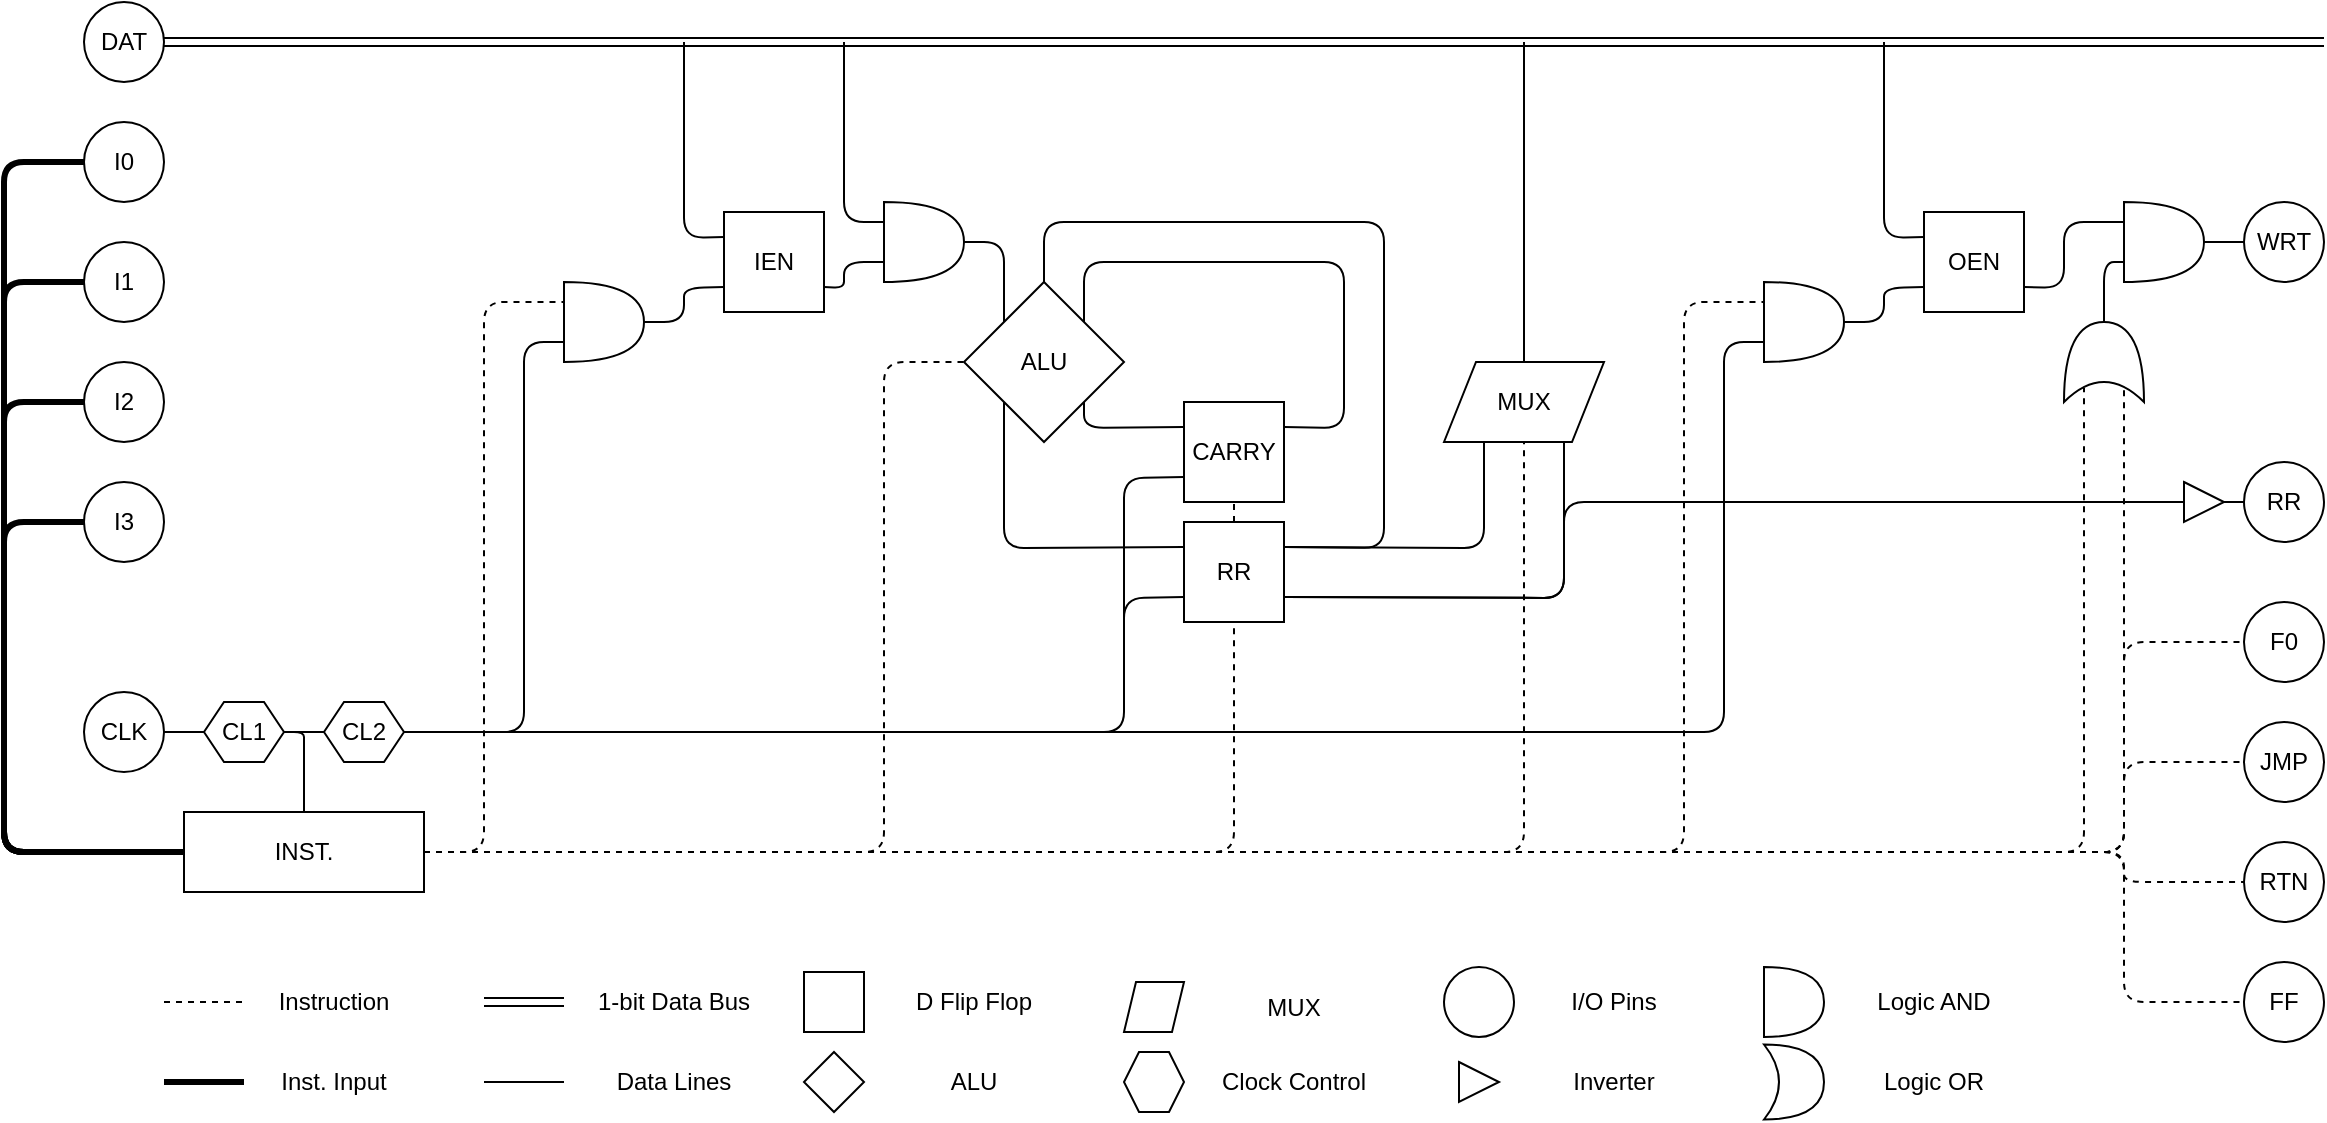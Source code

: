 <mxfile version="19.0.3" type="device"><diagram id="p48JoeSfRu5y0bcaniCi" name="Page-1"><mxGraphModel dx="1422" dy="865" grid="1" gridSize="10" guides="1" tooltips="1" connect="1" arrows="1" fold="1" page="1" pageScale="1" pageWidth="1654" pageHeight="1169" math="0" shadow="0"><root><mxCell id="0"/><mxCell id="1" parent="0"/><mxCell id="D5SkeIuFODNLBdGFbHZV-1" value="ALU" style="rhombus;whiteSpace=wrap;html=1;labelBackgroundColor=none;" parent="1" vertex="1"><mxGeometry x="600" y="360" width="80" height="80" as="geometry"/></mxCell><mxCell id="D5SkeIuFODNLBdGFbHZV-2" value="" style="shape=or;whiteSpace=wrap;html=1;labelBackgroundColor=none;" parent="1" vertex="1"><mxGeometry x="560" y="320" width="40" height="40" as="geometry"/></mxCell><mxCell id="D5SkeIuFODNLBdGFbHZV-4" value="CARRY" style="rounded=0;whiteSpace=wrap;html=1;labelBackgroundColor=none;" parent="1" vertex="1"><mxGeometry x="710" y="420" width="50" height="50" as="geometry"/></mxCell><mxCell id="D5SkeIuFODNLBdGFbHZV-6" value="RR" style="rounded=0;whiteSpace=wrap;html=1;labelBackgroundColor=none;" parent="1" vertex="1"><mxGeometry x="710" y="480" width="50" height="50" as="geometry"/></mxCell><mxCell id="D5SkeIuFODNLBdGFbHZV-9" value="" style="endArrow=none;html=1;exitX=1;exitY=0.25;exitDx=0;exitDy=0;entryX=0.5;entryY=0;entryDx=0;entryDy=0;" parent="1" source="D5SkeIuFODNLBdGFbHZV-6" target="D5SkeIuFODNLBdGFbHZV-1" edge="1"><mxGeometry width="50" height="50" relative="1" as="geometry"><mxPoint x="630" y="460" as="sourcePoint"/><mxPoint x="680" y="410" as="targetPoint"/><Array as="points"><mxPoint x="810" y="493"/><mxPoint x="810" y="330"/><mxPoint x="640" y="330"/></Array></mxGeometry></mxCell><mxCell id="D5SkeIuFODNLBdGFbHZV-13" value="" style="endArrow=none;html=1;strokeWidth=1;exitX=1;exitY=0.25;exitDx=0;exitDy=0;entryX=0.25;entryY=1;entryDx=0;entryDy=0;" parent="1" source="D5SkeIuFODNLBdGFbHZV-6" edge="1"><mxGeometry width="50" height="50" relative="1" as="geometry"><mxPoint x="640" y="440" as="sourcePoint"/><mxPoint x="860" y="440" as="targetPoint"/><Array as="points"><mxPoint x="860" y="493"/></Array></mxGeometry></mxCell><mxCell id="D5SkeIuFODNLBdGFbHZV-15" value="" style="endArrow=none;html=1;strokeWidth=1;entryX=0.5;entryY=0;entryDx=0;entryDy=0;" parent="1" edge="1"><mxGeometry width="50" height="50" relative="1" as="geometry"><mxPoint x="880" y="240" as="sourcePoint"/><mxPoint x="880" y="400" as="targetPoint"/></mxGeometry></mxCell><mxCell id="D5SkeIuFODNLBdGFbHZV-16" value="" style="triangle;whiteSpace=wrap;html=1;labelBackgroundColor=none;" parent="1" vertex="1"><mxGeometry x="1210" y="460" width="20" height="20" as="geometry"/></mxCell><mxCell id="D5SkeIuFODNLBdGFbHZV-17" value="OEN" style="rounded=0;whiteSpace=wrap;html=1;labelBackgroundColor=none;" parent="1" vertex="1"><mxGeometry x="1080" y="325" width="50" height="50" as="geometry"/></mxCell><mxCell id="D5SkeIuFODNLBdGFbHZV-18" value="IEN" style="rounded=0;whiteSpace=wrap;html=1;labelBackgroundColor=none;" parent="1" vertex="1"><mxGeometry x="480" y="325" width="50" height="50" as="geometry"/></mxCell><mxCell id="D5SkeIuFODNLBdGFbHZV-20" value="" style="endArrow=none;html=1;strokeWidth=1;exitX=1;exitY=0.75;exitDx=0;exitDy=0;entryX=0;entryY=0.5;entryDx=0;entryDy=0;" parent="1" source="D5SkeIuFODNLBdGFbHZV-6" target="D5SkeIuFODNLBdGFbHZV-16" edge="1"><mxGeometry width="50" height="50" relative="1" as="geometry"><mxPoint x="1050" y="440" as="sourcePoint"/><mxPoint x="1100" y="390" as="targetPoint"/><Array as="points"><mxPoint x="900" y="518"/><mxPoint x="900" y="470"/></Array></mxGeometry></mxCell><mxCell id="D5SkeIuFODNLBdGFbHZV-23" value="" style="shape=or;whiteSpace=wrap;html=1;labelBackgroundColor=none;" parent="1" vertex="1"><mxGeometry x="1180" y="320" width="40" height="40" as="geometry"/></mxCell><mxCell id="D5SkeIuFODNLBdGFbHZV-25" value="WRT" style="ellipse;whiteSpace=wrap;html=1;aspect=fixed;" parent="1" vertex="1"><mxGeometry x="1240" y="320" width="40" height="40" as="geometry"/></mxCell><mxCell id="D5SkeIuFODNLBdGFbHZV-26" value="" style="endArrow=none;html=1;entryX=1;entryY=0.5;entryDx=0;entryDy=0;entryPerimeter=0;exitX=0;exitY=0.5;exitDx=0;exitDy=0;" parent="1" source="D5SkeIuFODNLBdGFbHZV-25" target="D5SkeIuFODNLBdGFbHZV-23" edge="1"><mxGeometry width="50" height="50" relative="1" as="geometry"><mxPoint x="1040" y="440" as="sourcePoint"/><mxPoint x="1090" y="390" as="targetPoint"/></mxGeometry></mxCell><mxCell id="D5SkeIuFODNLBdGFbHZV-27" value="" style="shape=xor;whiteSpace=wrap;html=1;rotation=-90;" parent="1" vertex="1"><mxGeometry x="1150" y="380" width="40" height="40" as="geometry"/></mxCell><mxCell id="D5SkeIuFODNLBdGFbHZV-29" value="INST." style="rounded=0;whiteSpace=wrap;html=1;" parent="1" vertex="1"><mxGeometry x="210" y="625" width="120" height="40" as="geometry"/></mxCell><mxCell id="D5SkeIuFODNLBdGFbHZV-30" value="RR" style="ellipse;whiteSpace=wrap;html=1;aspect=fixed;" parent="1" vertex="1"><mxGeometry x="1240" y="450" width="40" height="40" as="geometry"/></mxCell><mxCell id="D5SkeIuFODNLBdGFbHZV-31" value="" style="endArrow=none;html=1;entryX=1;entryY=0.5;entryDx=0;entryDy=0;exitX=0;exitY=0.5;exitDx=0;exitDy=0;" parent="1" source="D5SkeIuFODNLBdGFbHZV-30" target="D5SkeIuFODNLBdGFbHZV-16" edge="1"><mxGeometry width="50" height="50" relative="1" as="geometry"><mxPoint x="770" y="460" as="sourcePoint"/><mxPoint x="820" y="410" as="targetPoint"/></mxGeometry></mxCell><mxCell id="D5SkeIuFODNLBdGFbHZV-44" value="CL1" style="shape=hexagon;perimeter=hexagonPerimeter2;whiteSpace=wrap;html=1;" parent="1" vertex="1"><mxGeometry x="220" y="570" width="40" height="30" as="geometry"/></mxCell><mxCell id="D5SkeIuFODNLBdGFbHZV-45" value="CL2" style="shape=hexagon;perimeter=hexagonPerimeter2;whiteSpace=wrap;html=1;" parent="1" vertex="1"><mxGeometry x="280" y="570" width="40" height="30" as="geometry"/></mxCell><mxCell id="D5SkeIuFODNLBdGFbHZV-46" value="" style="endArrow=none;html=1;strokeWidth=1;exitX=1;exitY=0.5;exitDx=0;exitDy=0;" parent="1" source="D5SkeIuFODNLBdGFbHZV-44" edge="1"><mxGeometry width="50" height="50" relative="1" as="geometry"><mxPoint x="630" y="580" as="sourcePoint"/><mxPoint x="280" y="585" as="targetPoint"/></mxGeometry></mxCell><mxCell id="D5SkeIuFODNLBdGFbHZV-47" value="" style="endArrow=none;html=1;strokeWidth=1;exitX=0.5;exitY=0;exitDx=0;exitDy=0;entryX=1;entryY=0.5;entryDx=0;entryDy=0;" parent="1" source="D5SkeIuFODNLBdGFbHZV-29" target="D5SkeIuFODNLBdGFbHZV-44" edge="1"><mxGeometry width="50" height="50" relative="1" as="geometry"><mxPoint x="390" y="635" as="sourcePoint"/><mxPoint x="440" y="585" as="targetPoint"/><Array as="points"><mxPoint x="270" y="595"/><mxPoint x="270" y="585"/></Array></mxGeometry></mxCell><mxCell id="D5SkeIuFODNLBdGFbHZV-50" value="" style="endArrow=none;html=1;exitX=0;exitY=0.25;exitDx=0;exitDy=0;entryX=0;entryY=1;entryDx=0;entryDy=0;" parent="1" source="D5SkeIuFODNLBdGFbHZV-6" target="D5SkeIuFODNLBdGFbHZV-1" edge="1"><mxGeometry width="50" height="50" relative="1" as="geometry"><mxPoint x="690" y="490" as="sourcePoint"/><mxPoint x="740" y="440" as="targetPoint"/><Array as="points"><mxPoint x="620" y="493"/></Array></mxGeometry></mxCell><mxCell id="D5SkeIuFODNLBdGFbHZV-51" value="" style="endArrow=none;html=1;entryX=0;entryY=0.25;entryDx=0;entryDy=0;exitX=1;exitY=1;exitDx=0;exitDy=0;" parent="1" source="D5SkeIuFODNLBdGFbHZV-1" target="D5SkeIuFODNLBdGFbHZV-4" edge="1"><mxGeometry width="50" height="50" relative="1" as="geometry"><mxPoint x="690" y="490" as="sourcePoint"/><mxPoint x="740" y="440" as="targetPoint"/><Array as="points"><mxPoint x="660" y="433"/></Array></mxGeometry></mxCell><mxCell id="D5SkeIuFODNLBdGFbHZV-52" value="" style="endArrow=none;html=1;entryX=1;entryY=0.25;entryDx=0;entryDy=0;exitX=1;exitY=0;exitDx=0;exitDy=0;" parent="1" source="D5SkeIuFODNLBdGFbHZV-1" target="D5SkeIuFODNLBdGFbHZV-4" edge="1"><mxGeometry width="50" height="50" relative="1" as="geometry"><mxPoint x="690" y="490" as="sourcePoint"/><mxPoint x="740" y="440" as="targetPoint"/><Array as="points"><mxPoint x="660" y="350"/><mxPoint x="790" y="350"/><mxPoint x="790" y="433"/></Array></mxGeometry></mxCell><mxCell id="D5SkeIuFODNLBdGFbHZV-53" value="" style="endArrow=none;html=1;entryX=0.75;entryY=1;entryDx=0;entryDy=0;exitX=1;exitY=0.75;exitDx=0;exitDy=0;" parent="1" source="D5SkeIuFODNLBdGFbHZV-6" edge="1"><mxGeometry width="50" height="50" relative="1" as="geometry"><mxPoint x="820" y="440" as="sourcePoint"/><mxPoint x="900" y="440" as="targetPoint"/><Array as="points"><mxPoint x="900" y="518"/></Array></mxGeometry></mxCell><mxCell id="D5SkeIuFODNLBdGFbHZV-54" value="" style="endArrow=none;html=1;entryX=1;entryY=0.5;entryDx=0;entryDy=0;entryPerimeter=0;exitX=0;exitY=0;exitDx=0;exitDy=0;" parent="1" source="D5SkeIuFODNLBdGFbHZV-1" target="D5SkeIuFODNLBdGFbHZV-2" edge="1"><mxGeometry width="50" height="50" relative="1" as="geometry"><mxPoint x="740" y="460" as="sourcePoint"/><mxPoint x="790" y="410" as="targetPoint"/><Array as="points"><mxPoint x="620" y="340"/></Array></mxGeometry></mxCell><mxCell id="D5SkeIuFODNLBdGFbHZV-55" value="" style="endArrow=none;html=1;entryX=0;entryY=0.75;entryDx=0;entryDy=0;" parent="1" target="D5SkeIuFODNLBdGFbHZV-4" edge="1"><mxGeometry width="50" height="50" relative="1" as="geometry"><mxPoint x="680" y="530" as="sourcePoint"/><mxPoint x="620" y="440" as="targetPoint"/><Array as="points"><mxPoint x="680" y="458"/></Array></mxGeometry></mxCell><mxCell id="D5SkeIuFODNLBdGFbHZV-56" value="" style="endArrow=none;html=1;entryX=0;entryY=0.75;entryDx=0;entryDy=0;exitX=1;exitY=0.5;exitDx=0;exitDy=0;" parent="1" source="D5SkeIuFODNLBdGFbHZV-45" target="D5SkeIuFODNLBdGFbHZV-6" edge="1"><mxGeometry width="50" height="50" relative="1" as="geometry"><mxPoint x="680" y="560" as="sourcePoint"/><mxPoint x="620" y="440" as="targetPoint"/><Array as="points"><mxPoint x="680" y="585"/><mxPoint x="680" y="518"/></Array></mxGeometry></mxCell><mxCell id="D5SkeIuFODNLBdGFbHZV-58" value="" style="endArrow=none;html=1;exitX=1;exitY=0.5;exitDx=0;exitDy=0;entryX=0;entryY=0.75;entryDx=0;entryDy=0;entryPerimeter=0;" parent="1" source="D5SkeIuFODNLBdGFbHZV-45" target="D5SkeIuFODNLBdGFbHZV-65" edge="1"><mxGeometry width="50" height="50" relative="1" as="geometry"><mxPoint x="800" y="560" as="sourcePoint"/><mxPoint x="940" y="350" as="targetPoint"/><Array as="points"><mxPoint x="980" y="585"/><mxPoint x="980" y="390"/></Array></mxGeometry></mxCell><mxCell id="D5SkeIuFODNLBdGFbHZV-59" value="" style="endArrow=none;html=1;entryX=1;entryY=0.75;entryDx=0;entryDy=0;exitX=0;exitY=0.75;exitDx=0;exitDy=0;exitPerimeter=0;" parent="1" source="D5SkeIuFODNLBdGFbHZV-2" target="D5SkeIuFODNLBdGFbHZV-18" edge="1"><mxGeometry width="50" height="50" relative="1" as="geometry"><mxPoint x="620" y="380" as="sourcePoint"/><mxPoint x="670" y="330" as="targetPoint"/><Array as="points"><mxPoint x="540" y="350"/><mxPoint x="540" y="363"/></Array></mxGeometry></mxCell><mxCell id="D5SkeIuFODNLBdGFbHZV-60" value="" style="endArrow=none;html=1;entryX=0;entryY=0.25;entryDx=0;entryDy=0;entryPerimeter=0;" parent="1" target="D5SkeIuFODNLBdGFbHZV-2" edge="1"><mxGeometry width="50" height="50" relative="1" as="geometry"><mxPoint x="540" y="240" as="sourcePoint"/><mxPoint x="670" y="330" as="targetPoint"/><Array as="points"><mxPoint x="540" y="330"/></Array></mxGeometry></mxCell><mxCell id="D5SkeIuFODNLBdGFbHZV-61" value="" style="endArrow=none;html=1;entryX=0;entryY=0.25;entryDx=0;entryDy=0;" parent="1" target="D5SkeIuFODNLBdGFbHZV-18" edge="1"><mxGeometry width="50" height="50" relative="1" as="geometry"><mxPoint x="460" y="240" as="sourcePoint"/><mxPoint x="670" y="330" as="targetPoint"/><Array as="points"><mxPoint x="460" y="338"/></Array></mxGeometry></mxCell><mxCell id="D5SkeIuFODNLBdGFbHZV-62" value="" style="shape=or;whiteSpace=wrap;html=1;labelBackgroundColor=none;" parent="1" vertex="1"><mxGeometry x="400" y="360" width="40" height="40" as="geometry"/></mxCell><mxCell id="D5SkeIuFODNLBdGFbHZV-63" value="" style="endArrow=none;html=1;exitX=1;exitY=0.5;exitDx=0;exitDy=0;exitPerimeter=0;entryX=0;entryY=0.75;entryDx=0;entryDy=0;" parent="1" source="D5SkeIuFODNLBdGFbHZV-62" target="D5SkeIuFODNLBdGFbHZV-18" edge="1"><mxGeometry width="50" height="50" relative="1" as="geometry"><mxPoint x="760" y="380" as="sourcePoint"/><mxPoint x="810" y="330" as="targetPoint"/><Array as="points"><mxPoint x="460" y="380"/><mxPoint x="460" y="363"/></Array></mxGeometry></mxCell><mxCell id="D5SkeIuFODNLBdGFbHZV-64" value="" style="endArrow=none;html=1;entryX=0;entryY=0.75;entryDx=0;entryDy=0;entryPerimeter=0;exitX=1;exitY=0.5;exitDx=0;exitDy=0;" parent="1" source="D5SkeIuFODNLBdGFbHZV-45" target="D5SkeIuFODNLBdGFbHZV-62" edge="1"><mxGeometry width="50" height="50" relative="1" as="geometry"><mxPoint x="320" y="590" as="sourcePoint"/><mxPoint x="530" y="460" as="targetPoint"/><Array as="points"><mxPoint x="380" y="585"/><mxPoint x="380" y="390"/></Array></mxGeometry></mxCell><mxCell id="D5SkeIuFODNLBdGFbHZV-65" value="" style="shape=or;whiteSpace=wrap;html=1;labelBackgroundColor=none;" parent="1" vertex="1"><mxGeometry x="1000" y="360" width="40" height="40" as="geometry"/></mxCell><mxCell id="D5SkeIuFODNLBdGFbHZV-68" value="" style="endArrow=none;html=1;entryX=0;entryY=0.75;entryDx=0;entryDy=0;exitX=1;exitY=0.5;exitDx=0;exitDy=0;exitPerimeter=0;" parent="1" source="D5SkeIuFODNLBdGFbHZV-65" target="D5SkeIuFODNLBdGFbHZV-17" edge="1"><mxGeometry width="50" height="50" relative="1" as="geometry"><mxPoint x="1105" y="490" as="sourcePoint"/><mxPoint x="1155" y="440" as="targetPoint"/><Array as="points"><mxPoint x="1060" y="380"/><mxPoint x="1060" y="363"/></Array></mxGeometry></mxCell><mxCell id="D5SkeIuFODNLBdGFbHZV-70" value="" style="endArrow=none;dashed=1;html=1;entryX=0;entryY=0.25;entryDx=0;entryDy=0;entryPerimeter=0;exitX=1;exitY=0.5;exitDx=0;exitDy=0;" parent="1" source="D5SkeIuFODNLBdGFbHZV-29" target="D5SkeIuFODNLBdGFbHZV-62" edge="1"><mxGeometry width="50" height="50" relative="1" as="geometry"><mxPoint x="360" y="650" as="sourcePoint"/><mxPoint x="490" y="480" as="targetPoint"/><Array as="points"><mxPoint x="360" y="645"/><mxPoint x="360" y="370"/></Array></mxGeometry></mxCell><mxCell id="D5SkeIuFODNLBdGFbHZV-71" value="" style="endArrow=none;dashed=1;html=1;entryX=0.5;entryY=1;entryDx=0;entryDy=0;exitX=1;exitY=0.5;exitDx=0;exitDy=0;" parent="1" source="D5SkeIuFODNLBdGFbHZV-29" edge="1"><mxGeometry width="50" height="50" relative="1" as="geometry"><mxPoint x="640" y="500" as="sourcePoint"/><mxPoint x="880" y="440" as="targetPoint"/><Array as="points"><mxPoint x="880" y="645"/></Array></mxGeometry></mxCell><mxCell id="D5SkeIuFODNLBdGFbHZV-72" value="" style="endArrow=none;dashed=1;html=1;entryX=0.5;entryY=1;entryDx=0;entryDy=0;exitX=0.5;exitY=0;exitDx=0;exitDy=0;" parent="1" source="D5SkeIuFODNLBdGFbHZV-6" target="D5SkeIuFODNLBdGFbHZV-4" edge="1"><mxGeometry width="50" height="50" relative="1" as="geometry"><mxPoint x="640" y="500" as="sourcePoint"/><mxPoint x="690" y="450" as="targetPoint"/></mxGeometry></mxCell><mxCell id="D5SkeIuFODNLBdGFbHZV-73" value="" style="endArrow=none;dashed=1;html=1;entryX=0.5;entryY=1;entryDx=0;entryDy=0;exitX=1;exitY=0.5;exitDx=0;exitDy=0;" parent="1" source="D5SkeIuFODNLBdGFbHZV-29" target="D5SkeIuFODNLBdGFbHZV-6" edge="1"><mxGeometry width="50" height="50" relative="1" as="geometry"><mxPoint x="640" y="500" as="sourcePoint"/><mxPoint x="690" y="450" as="targetPoint"/><Array as="points"><mxPoint x="735" y="645"/></Array></mxGeometry></mxCell><mxCell id="D5SkeIuFODNLBdGFbHZV-75" value="" style="endArrow=none;dashed=1;html=1;entryX=0;entryY=0.5;entryDx=0;entryDy=0;exitX=1;exitY=0.5;exitDx=0;exitDy=0;" parent="1" source="D5SkeIuFODNLBdGFbHZV-29" target="D5SkeIuFODNLBdGFbHZV-1" edge="1"><mxGeometry width="50" height="50" relative="1" as="geometry"><mxPoint x="640" y="500" as="sourcePoint"/><mxPoint x="690" y="450" as="targetPoint"/><Array as="points"><mxPoint x="560" y="645"/><mxPoint x="560" y="400"/></Array></mxGeometry></mxCell><mxCell id="D5SkeIuFODNLBdGFbHZV-76" value="" style="endArrow=none;dashed=1;html=1;entryX=0;entryY=0.25;entryDx=0;entryDy=0;entryPerimeter=0;exitX=1;exitY=0.5;exitDx=0;exitDy=0;" parent="1" source="D5SkeIuFODNLBdGFbHZV-29" target="D5SkeIuFODNLBdGFbHZV-65" edge="1"><mxGeometry width="50" height="50" relative="1" as="geometry"><mxPoint x="620" y="670" as="sourcePoint"/><mxPoint x="1000" y="450" as="targetPoint"/><Array as="points"><mxPoint x="960" y="645"/><mxPoint x="960" y="370"/></Array></mxGeometry></mxCell><mxCell id="D5SkeIuFODNLBdGFbHZV-77" value="" style="endArrow=none;html=1;entryX=0;entryY=0.25;entryDx=0;entryDy=0;" parent="1" target="D5SkeIuFODNLBdGFbHZV-17" edge="1"><mxGeometry width="50" height="50" relative="1" as="geometry"><mxPoint x="1060" y="240" as="sourcePoint"/><mxPoint x="870" y="360" as="targetPoint"/><Array as="points"><mxPoint x="1060" y="338"/></Array></mxGeometry></mxCell><mxCell id="D5SkeIuFODNLBdGFbHZV-84" value="" style="endArrow=none;html=1;entryX=0;entryY=0.25;entryDx=0;entryDy=0;entryPerimeter=0;exitX=1;exitY=0.75;exitDx=0;exitDy=0;" parent="1" source="D5SkeIuFODNLBdGFbHZV-17" target="D5SkeIuFODNLBdGFbHZV-23" edge="1"><mxGeometry width="50" height="50" relative="1" as="geometry"><mxPoint x="890" y="480" as="sourcePoint"/><mxPoint x="940" y="430" as="targetPoint"/><Array as="points"><mxPoint x="1150" y="363"/><mxPoint x="1150" y="330"/></Array></mxGeometry></mxCell><mxCell id="D5SkeIuFODNLBdGFbHZV-85" value="" style="endArrow=none;html=1;entryX=0;entryY=0.75;entryDx=0;entryDy=0;entryPerimeter=0;" parent="1" target="D5SkeIuFODNLBdGFbHZV-23" edge="1"><mxGeometry width="50" height="50" relative="1" as="geometry"><mxPoint x="1170" y="380" as="sourcePoint"/><mxPoint x="940" y="430" as="targetPoint"/><Array as="points"><mxPoint x="1170" y="350"/></Array></mxGeometry></mxCell><mxCell id="D5SkeIuFODNLBdGFbHZV-86" value="" style="endArrow=none;dashed=1;html=1;entryX=0.175;entryY=0.25;entryDx=0;entryDy=0;entryPerimeter=0;exitX=1;exitY=0.5;exitDx=0;exitDy=0;" parent="1" source="D5SkeIuFODNLBdGFbHZV-29" target="D5SkeIuFODNLBdGFbHZV-27" edge="1"><mxGeometry width="50" height="50" relative="1" as="geometry"><mxPoint x="930" y="560" as="sourcePoint"/><mxPoint x="980" y="510" as="targetPoint"/><Array as="points"><mxPoint x="1160" y="645"/></Array></mxGeometry></mxCell><mxCell id="D5SkeIuFODNLBdGFbHZV-87" value="" style="endArrow=none;dashed=1;html=1;entryX=0.175;entryY=0.75;entryDx=0;entryDy=0;entryPerimeter=0;exitX=1;exitY=0.5;exitDx=0;exitDy=0;" parent="1" source="D5SkeIuFODNLBdGFbHZV-29" target="D5SkeIuFODNLBdGFbHZV-27" edge="1"><mxGeometry width="50" height="50" relative="1" as="geometry"><mxPoint x="380" y="710" as="sourcePoint"/><mxPoint x="1190" y="570" as="targetPoint"/><Array as="points"><mxPoint x="1180" y="645"/></Array></mxGeometry></mxCell><mxCell id="D5SkeIuFODNLBdGFbHZV-88" value="DAT" style="ellipse;whiteSpace=wrap;html=1;aspect=fixed;" parent="1" vertex="1"><mxGeometry x="160" y="220" width="40" height="40" as="geometry"/></mxCell><mxCell id="D5SkeIuFODNLBdGFbHZV-89" value="CLK" style="ellipse;whiteSpace=wrap;html=1;aspect=fixed;" parent="1" vertex="1"><mxGeometry x="160" y="565" width="40" height="40" as="geometry"/></mxCell><mxCell id="D5SkeIuFODNLBdGFbHZV-90" value="I1" style="ellipse;whiteSpace=wrap;html=1;aspect=fixed;" parent="1" vertex="1"><mxGeometry x="160" y="340" width="40" height="40" as="geometry"/></mxCell><mxCell id="D5SkeIuFODNLBdGFbHZV-91" value="I2" style="ellipse;whiteSpace=wrap;html=1;aspect=fixed;" parent="1" vertex="1"><mxGeometry x="160" y="400" width="40" height="40" as="geometry"/></mxCell><mxCell id="D5SkeIuFODNLBdGFbHZV-92" value="I3" style="ellipse;whiteSpace=wrap;html=1;aspect=fixed;" parent="1" vertex="1"><mxGeometry x="160" y="460" width="40" height="40" as="geometry"/></mxCell><mxCell id="D5SkeIuFODNLBdGFbHZV-93" value="I0" style="ellipse;whiteSpace=wrap;html=1;aspect=fixed;" parent="1" vertex="1"><mxGeometry x="160" y="280" width="40" height="40" as="geometry"/></mxCell><mxCell id="D5SkeIuFODNLBdGFbHZV-94" value="" style="endArrow=none;html=1;exitX=1;exitY=0.5;exitDx=0;exitDy=0;entryX=0;entryY=0.5;entryDx=0;entryDy=0;" parent="1" source="D5SkeIuFODNLBdGFbHZV-89" target="D5SkeIuFODNLBdGFbHZV-44" edge="1"><mxGeometry width="50" height="50" relative="1" as="geometry"><mxPoint x="240" y="480" as="sourcePoint"/><mxPoint x="290" y="430" as="targetPoint"/></mxGeometry></mxCell><mxCell id="D5SkeIuFODNLBdGFbHZV-95" value="" style="endArrow=none;html=1;strokeWidth=3;entryX=0;entryY=0.5;entryDx=0;entryDy=0;exitX=0;exitY=0.5;exitDx=0;exitDy=0;" parent="1" source="D5SkeIuFODNLBdGFbHZV-92" target="D5SkeIuFODNLBdGFbHZV-29" edge="1"><mxGeometry width="50" height="50" relative="1" as="geometry"><mxPoint x="240" y="480" as="sourcePoint"/><mxPoint x="290" y="430" as="targetPoint"/><Array as="points"><mxPoint x="120" y="480"/><mxPoint x="120" y="645"/></Array></mxGeometry></mxCell><mxCell id="D5SkeIuFODNLBdGFbHZV-96" value="" style="endArrow=none;html=1;strokeWidth=3;entryX=0;entryY=0.5;entryDx=0;entryDy=0;exitX=0;exitY=0.5;exitDx=0;exitDy=0;" parent="1" source="D5SkeIuFODNLBdGFbHZV-29" target="D5SkeIuFODNLBdGFbHZV-91" edge="1"><mxGeometry width="50" height="50" relative="1" as="geometry"><mxPoint x="240" y="480" as="sourcePoint"/><mxPoint x="290" y="430" as="targetPoint"/><Array as="points"><mxPoint x="120" y="645"/><mxPoint x="120" y="420"/></Array></mxGeometry></mxCell><mxCell id="D5SkeIuFODNLBdGFbHZV-97" value="" style="endArrow=none;html=1;strokeWidth=3;entryX=0;entryY=0.5;entryDx=0;entryDy=0;exitX=0;exitY=0.5;exitDx=0;exitDy=0;" parent="1" source="D5SkeIuFODNLBdGFbHZV-29" target="D5SkeIuFODNLBdGFbHZV-90" edge="1"><mxGeometry width="50" height="50" relative="1" as="geometry"><mxPoint x="240" y="480" as="sourcePoint"/><mxPoint x="290" y="430" as="targetPoint"/><Array as="points"><mxPoint x="120" y="645"/><mxPoint x="120" y="360"/></Array></mxGeometry></mxCell><mxCell id="D5SkeIuFODNLBdGFbHZV-98" value="" style="endArrow=none;html=1;strokeWidth=3;entryX=0;entryY=0.5;entryDx=0;entryDy=0;exitX=0;exitY=0.5;exitDx=0;exitDy=0;" parent="1" source="D5SkeIuFODNLBdGFbHZV-29" target="D5SkeIuFODNLBdGFbHZV-93" edge="1"><mxGeometry width="50" height="50" relative="1" as="geometry"><mxPoint x="240" y="480" as="sourcePoint"/><mxPoint x="290" y="430" as="targetPoint"/><Array as="points"><mxPoint x="120" y="645"/><mxPoint x="120" y="300"/></Array></mxGeometry></mxCell><mxCell id="D5SkeIuFODNLBdGFbHZV-99" value="F0" style="ellipse;whiteSpace=wrap;html=1;aspect=fixed;" parent="1" vertex="1"><mxGeometry x="1240" y="520" width="40" height="40" as="geometry"/></mxCell><mxCell id="D5SkeIuFODNLBdGFbHZV-100" value="JMP" style="ellipse;whiteSpace=wrap;html=1;aspect=fixed;" parent="1" vertex="1"><mxGeometry x="1240" y="580" width="40" height="40" as="geometry"/></mxCell><mxCell id="D5SkeIuFODNLBdGFbHZV-101" value="RTN" style="ellipse;whiteSpace=wrap;html=1;aspect=fixed;" parent="1" vertex="1"><mxGeometry x="1240" y="640" width="40" height="40" as="geometry"/></mxCell><mxCell id="D5SkeIuFODNLBdGFbHZV-102" value="FF" style="ellipse;whiteSpace=wrap;html=1;aspect=fixed;" parent="1" vertex="1"><mxGeometry x="1240" y="700" width="40" height="40" as="geometry"/></mxCell><mxCell id="D5SkeIuFODNLBdGFbHZV-103" value="" style="endArrow=none;dashed=1;html=1;strokeWidth=1;entryX=0;entryY=0.5;entryDx=0;entryDy=0;exitX=1;exitY=0.5;exitDx=0;exitDy=0;" parent="1" source="D5SkeIuFODNLBdGFbHZV-29" target="D5SkeIuFODNLBdGFbHZV-99" edge="1"><mxGeometry width="50" height="50" relative="1" as="geometry"><mxPoint x="940" y="540" as="sourcePoint"/><mxPoint x="990" y="490" as="targetPoint"/><Array as="points"><mxPoint x="1180" y="645"/><mxPoint x="1180" y="540"/></Array></mxGeometry></mxCell><mxCell id="D5SkeIuFODNLBdGFbHZV-104" value="" style="endArrow=none;dashed=1;html=1;strokeWidth=1;entryX=0;entryY=0.5;entryDx=0;entryDy=0;exitX=1;exitY=0.5;exitDx=0;exitDy=0;" parent="1" source="D5SkeIuFODNLBdGFbHZV-29" target="D5SkeIuFODNLBdGFbHZV-100" edge="1"><mxGeometry width="50" height="50" relative="1" as="geometry"><mxPoint x="940" y="540" as="sourcePoint"/><mxPoint x="990" y="490" as="targetPoint"/><Array as="points"><mxPoint x="1180" y="645"/><mxPoint x="1180" y="600"/></Array></mxGeometry></mxCell><mxCell id="D5SkeIuFODNLBdGFbHZV-105" value="" style="endArrow=none;dashed=1;html=1;strokeWidth=1;entryX=0;entryY=0.5;entryDx=0;entryDy=0;exitX=1;exitY=0.5;exitDx=0;exitDy=0;" parent="1" source="D5SkeIuFODNLBdGFbHZV-29" target="D5SkeIuFODNLBdGFbHZV-101" edge="1"><mxGeometry width="50" height="50" relative="1" as="geometry"><mxPoint x="940" y="540" as="sourcePoint"/><mxPoint x="990" y="490" as="targetPoint"/><Array as="points"><mxPoint x="1180" y="645"/><mxPoint x="1180" y="660"/></Array></mxGeometry></mxCell><mxCell id="D5SkeIuFODNLBdGFbHZV-106" value="" style="endArrow=none;dashed=1;html=1;strokeWidth=1;entryX=0;entryY=0.5;entryDx=0;entryDy=0;exitX=1;exitY=0.5;exitDx=0;exitDy=0;" parent="1" source="D5SkeIuFODNLBdGFbHZV-29" target="D5SkeIuFODNLBdGFbHZV-102" edge="1"><mxGeometry width="50" height="50" relative="1" as="geometry"><mxPoint x="940" y="540" as="sourcePoint"/><mxPoint x="990" y="490" as="targetPoint"/><Array as="points"><mxPoint x="1180" y="645"/><mxPoint x="1180" y="720"/></Array></mxGeometry></mxCell><mxCell id="D5SkeIuFODNLBdGFbHZV-107" value="" style="endArrow=none;dashed=1;html=1;strokeWidth=1;" parent="1" edge="1"><mxGeometry width="50" height="50" relative="1" as="geometry"><mxPoint x="200" y="720" as="sourcePoint"/><mxPoint x="240" y="720" as="targetPoint"/></mxGeometry></mxCell><mxCell id="D5SkeIuFODNLBdGFbHZV-108" value="" style="endArrow=none;html=1;strokeWidth=3;" parent="1" edge="1"><mxGeometry width="50" height="50" relative="1" as="geometry"><mxPoint x="200" y="760" as="sourcePoint"/><mxPoint x="240" y="760" as="targetPoint"/></mxGeometry></mxCell><mxCell id="D5SkeIuFODNLBdGFbHZV-109" value="Instruction" style="text;html=1;strokeColor=none;fillColor=none;align=center;verticalAlign=middle;whiteSpace=wrap;rounded=0;" parent="1" vertex="1"><mxGeometry x="250" y="710" width="70" height="20" as="geometry"/></mxCell><mxCell id="D5SkeIuFODNLBdGFbHZV-110" value="Inst. Input" style="text;html=1;strokeColor=none;fillColor=none;align=center;verticalAlign=middle;whiteSpace=wrap;rounded=0;" parent="1" vertex="1"><mxGeometry x="250" y="750" width="70" height="20" as="geometry"/></mxCell><mxCell id="D5SkeIuFODNLBdGFbHZV-111" value="" style="shape=link;html=1;strokeWidth=1;exitX=1;exitY=0.5;exitDx=0;exitDy=0;" parent="1" source="D5SkeIuFODNLBdGFbHZV-88" edge="1"><mxGeometry width="50" height="50" relative="1" as="geometry"><mxPoint x="410" y="370" as="sourcePoint"/><mxPoint x="1280" y="240" as="targetPoint"/></mxGeometry></mxCell><mxCell id="D5SkeIuFODNLBdGFbHZV-113" value="" style="shape=link;html=1;strokeWidth=1;" parent="1" edge="1"><mxGeometry width="50" height="50" relative="1" as="geometry"><mxPoint x="360" y="720" as="sourcePoint"/><mxPoint x="400" y="720" as="targetPoint"/></mxGeometry></mxCell><mxCell id="D5SkeIuFODNLBdGFbHZV-114" value="1-bit Data Bus" style="text;html=1;strokeColor=none;fillColor=none;align=center;verticalAlign=middle;whiteSpace=wrap;rounded=0;" parent="1" vertex="1"><mxGeometry x="410" y="710" width="90" height="20" as="geometry"/></mxCell><mxCell id="D5SkeIuFODNLBdGFbHZV-115" value="" style="endArrow=none;html=1;strokeWidth=1;" parent="1" edge="1"><mxGeometry width="50" height="50" relative="1" as="geometry"><mxPoint x="360" y="760" as="sourcePoint"/><mxPoint x="400" y="760" as="targetPoint"/></mxGeometry></mxCell><mxCell id="D5SkeIuFODNLBdGFbHZV-116" value="Data Lines" style="text;html=1;strokeColor=none;fillColor=none;align=center;verticalAlign=middle;whiteSpace=wrap;rounded=0;" parent="1" vertex="1"><mxGeometry x="410" y="750" width="90" height="20" as="geometry"/></mxCell><mxCell id="D5SkeIuFODNLBdGFbHZV-117" value="" style="whiteSpace=wrap;html=1;aspect=fixed;" parent="1" vertex="1"><mxGeometry x="520" y="705" width="30" height="30" as="geometry"/></mxCell><mxCell id="D5SkeIuFODNLBdGFbHZV-118" value="D Flip Flop" style="text;html=1;strokeColor=none;fillColor=none;align=center;verticalAlign=middle;whiteSpace=wrap;rounded=0;" parent="1" vertex="1"><mxGeometry x="560" y="710" width="90" height="20" as="geometry"/></mxCell><mxCell id="D5SkeIuFODNLBdGFbHZV-119" value="" style="rhombus;whiteSpace=wrap;html=1;" parent="1" vertex="1"><mxGeometry x="520" y="745" width="30" height="30" as="geometry"/></mxCell><mxCell id="D5SkeIuFODNLBdGFbHZV-120" value="ALU" style="text;html=1;strokeColor=none;fillColor=none;align=center;verticalAlign=middle;whiteSpace=wrap;rounded=0;" parent="1" vertex="1"><mxGeometry x="560" y="750" width="90" height="20" as="geometry"/></mxCell><mxCell id="D5SkeIuFODNLBdGFbHZV-122" value="MUX" style="shape=parallelogram;perimeter=parallelogramPerimeter;whiteSpace=wrap;html=1;" parent="1" vertex="1"><mxGeometry x="840" y="400" width="80" height="40" as="geometry"/></mxCell><mxCell id="D5SkeIuFODNLBdGFbHZV-123" value="" style="shape=parallelogram;perimeter=parallelogramPerimeter;whiteSpace=wrap;html=1;" parent="1" vertex="1"><mxGeometry x="680" y="710" width="30" height="25" as="geometry"/></mxCell><mxCell id="D5SkeIuFODNLBdGFbHZV-124" value="MUX" style="text;html=1;strokeColor=none;fillColor=none;align=center;verticalAlign=middle;whiteSpace=wrap;rounded=0;" parent="1" vertex="1"><mxGeometry x="720" y="712.5" width="90" height="20" as="geometry"/></mxCell><mxCell id="D5SkeIuFODNLBdGFbHZV-125" value="" style="ellipse;whiteSpace=wrap;html=1;aspect=fixed;" parent="1" vertex="1"><mxGeometry x="840" y="702.5" width="35" height="35" as="geometry"/></mxCell><mxCell id="D5SkeIuFODNLBdGFbHZV-126" value="I/O Pins" style="text;html=1;strokeColor=none;fillColor=none;align=center;verticalAlign=middle;whiteSpace=wrap;rounded=0;" parent="1" vertex="1"><mxGeometry x="880" y="710" width="90" height="20" as="geometry"/></mxCell><mxCell id="D5SkeIuFODNLBdGFbHZV-127" value="" style="shape=hexagon;perimeter=hexagonPerimeter2;whiteSpace=wrap;html=1;" parent="1" vertex="1"><mxGeometry x="680" y="745" width="30" height="30" as="geometry"/></mxCell><mxCell id="D5SkeIuFODNLBdGFbHZV-128" value="Clock Control" style="text;html=1;strokeColor=none;fillColor=none;align=center;verticalAlign=middle;whiteSpace=wrap;rounded=0;" parent="1" vertex="1"><mxGeometry x="720" y="750" width="90" height="20" as="geometry"/></mxCell><mxCell id="D5SkeIuFODNLBdGFbHZV-129" value="" style="shape=or;whiteSpace=wrap;html=1;labelBackgroundColor=none;" parent="1" vertex="1"><mxGeometry x="1000" y="702.5" width="30" height="35" as="geometry"/></mxCell><mxCell id="D5SkeIuFODNLBdGFbHZV-130" value="" style="shape=xor;whiteSpace=wrap;html=1;rotation=0;" parent="1" vertex="1"><mxGeometry x="1000" y="741.25" width="30" height="37.5" as="geometry"/></mxCell><mxCell id="D5SkeIuFODNLBdGFbHZV-131" value="Logic AND" style="text;html=1;strokeColor=none;fillColor=none;align=center;verticalAlign=middle;whiteSpace=wrap;rounded=0;" parent="1" vertex="1"><mxGeometry x="1040" y="710" width="90" height="20" as="geometry"/></mxCell><mxCell id="D5SkeIuFODNLBdGFbHZV-132" value="Logic OR" style="text;html=1;strokeColor=none;fillColor=none;align=center;verticalAlign=middle;whiteSpace=wrap;rounded=0;" parent="1" vertex="1"><mxGeometry x="1040" y="750" width="90" height="20" as="geometry"/></mxCell><mxCell id="D5SkeIuFODNLBdGFbHZV-133" value="" style="triangle;whiteSpace=wrap;html=1;labelBackgroundColor=none;" parent="1" vertex="1"><mxGeometry x="847.5" y="750" width="20" height="20" as="geometry"/></mxCell><mxCell id="D5SkeIuFODNLBdGFbHZV-134" value="Inverter" style="text;html=1;strokeColor=none;fillColor=none;align=center;verticalAlign=middle;whiteSpace=wrap;rounded=0;" parent="1" vertex="1"><mxGeometry x="880" y="750" width="90" height="20" as="geometry"/></mxCell></root></mxGraphModel></diagram></mxfile>